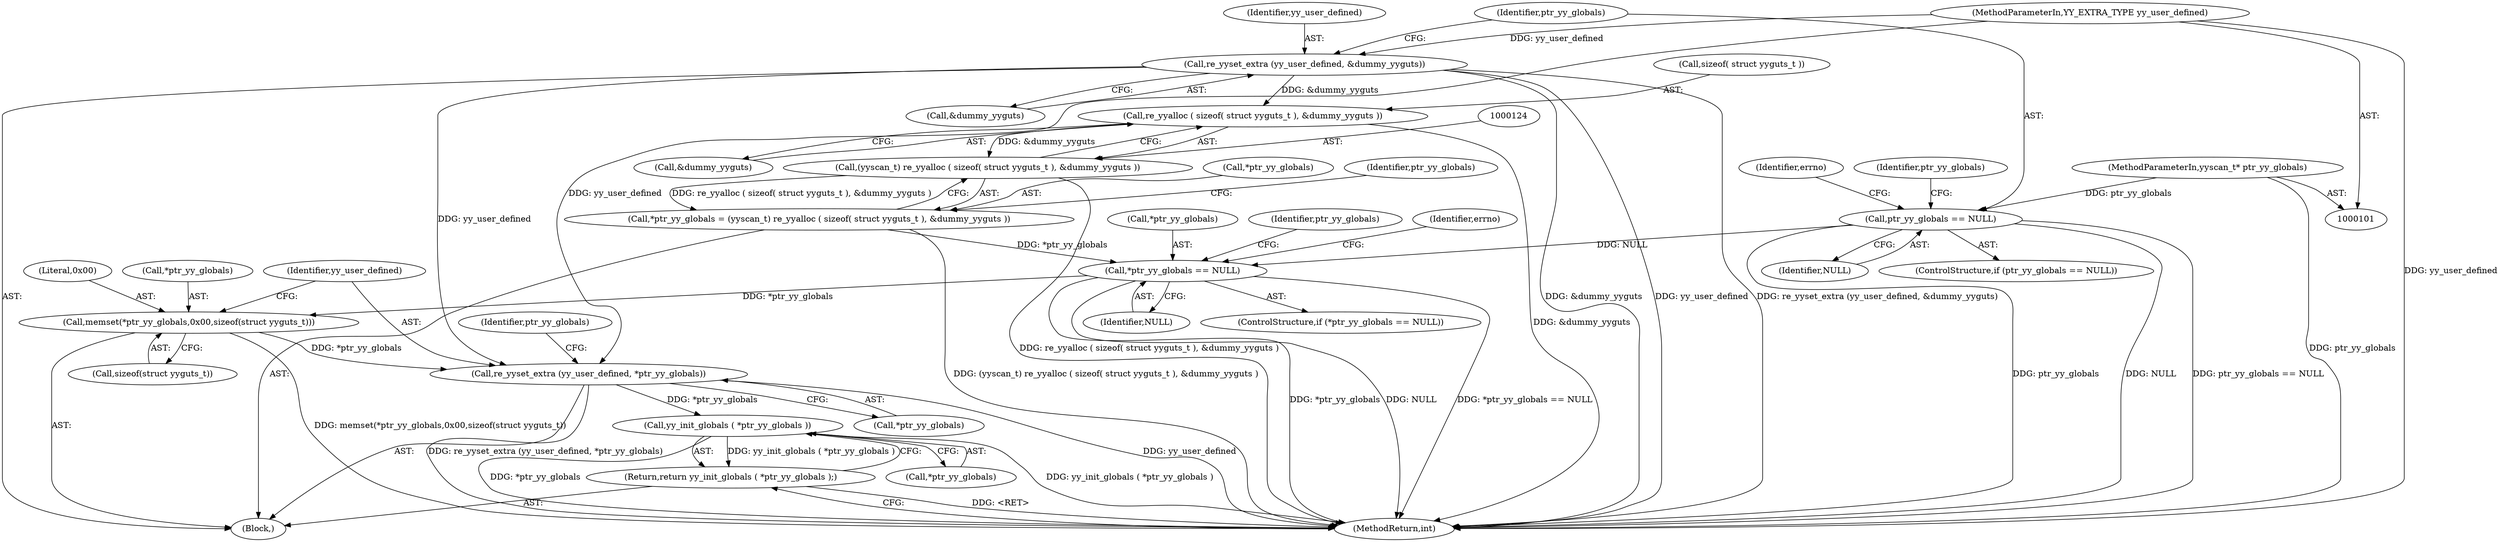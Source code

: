 digraph "0_yara_3119b232c9c453c98d8fa8b6ae4e37ba18117cd4_2@pointer" {
"1000152" [label="(Call,yy_init_globals ( *ptr_yy_globals ))"];
"1000147" [label="(Call,re_yyset_extra (yy_user_defined, *ptr_yy_globals))"];
"1000106" [label="(Call,re_yyset_extra (yy_user_defined, &dummy_yyguts))"];
"1000102" [label="(MethodParameterIn,YY_EXTRA_TYPE yy_user_defined)"];
"1000141" [label="(Call,memset(*ptr_yy_globals,0x00,sizeof(struct yyguts_t)))"];
"1000131" [label="(Call,*ptr_yy_globals == NULL)"];
"1000120" [label="(Call,*ptr_yy_globals = (yyscan_t) re_yyalloc ( sizeof( struct yyguts_t ), &dummy_yyguts ))"];
"1000123" [label="(Call,(yyscan_t) re_yyalloc ( sizeof( struct yyguts_t ), &dummy_yyguts ))"];
"1000125" [label="(Call,re_yyalloc ( sizeof( struct yyguts_t ), &dummy_yyguts ))"];
"1000111" [label="(Call,ptr_yy_globals == NULL)"];
"1000103" [label="(MethodParameterIn,yyscan_t* ptr_yy_globals)"];
"1000151" [label="(Return,return yy_init_globals ( *ptr_yy_globals );)"];
"1000103" [label="(MethodParameterIn,yyscan_t* ptr_yy_globals)"];
"1000134" [label="(Identifier,NULL)"];
"1000148" [label="(Identifier,yy_user_defined)"];
"1000126" [label="(Call,sizeof( struct yyguts_t ))"];
"1000112" [label="(Identifier,ptr_yy_globals)"];
"1000154" [label="(Identifier,ptr_yy_globals)"];
"1000141" [label="(Call,memset(*ptr_yy_globals,0x00,sizeof(struct yyguts_t)))"];
"1000131" [label="(Call,*ptr_yy_globals == NULL)"];
"1000104" [label="(Block,)"];
"1000125" [label="(Call,re_yyalloc ( sizeof( struct yyguts_t ), &dummy_yyguts ))"];
"1000143" [label="(Identifier,ptr_yy_globals)"];
"1000107" [label="(Identifier,yy_user_defined)"];
"1000155" [label="(MethodReturn,int)"];
"1000108" [label="(Call,&dummy_yyguts)"];
"1000110" [label="(ControlStructure,if (ptr_yy_globals == NULL))"];
"1000123" [label="(Call,(yyscan_t) re_yyalloc ( sizeof( struct yyguts_t ), &dummy_yyguts ))"];
"1000128" [label="(Call,&dummy_yyguts)"];
"1000113" [label="(Identifier,NULL)"];
"1000144" [label="(Literal,0x00)"];
"1000149" [label="(Call,*ptr_yy_globals)"];
"1000152" [label="(Call,yy_init_globals ( *ptr_yy_globals ))"];
"1000147" [label="(Call,re_yyset_extra (yy_user_defined, *ptr_yy_globals))"];
"1000121" [label="(Call,*ptr_yy_globals)"];
"1000111" [label="(Call,ptr_yy_globals == NULL)"];
"1000106" [label="(Call,re_yyset_extra (yy_user_defined, &dummy_yyguts))"];
"1000145" [label="(Call,sizeof(struct yyguts_t))"];
"1000137" [label="(Identifier,errno)"];
"1000132" [label="(Call,*ptr_yy_globals)"];
"1000120" [label="(Call,*ptr_yy_globals = (yyscan_t) re_yyalloc ( sizeof( struct yyguts_t ), &dummy_yyguts ))"];
"1000153" [label="(Call,*ptr_yy_globals)"];
"1000102" [label="(MethodParameterIn,YY_EXTRA_TYPE yy_user_defined)"];
"1000116" [label="(Identifier,errno)"];
"1000130" [label="(ControlStructure,if (*ptr_yy_globals == NULL))"];
"1000142" [label="(Call,*ptr_yy_globals)"];
"1000133" [label="(Identifier,ptr_yy_globals)"];
"1000151" [label="(Return,return yy_init_globals ( *ptr_yy_globals );)"];
"1000122" [label="(Identifier,ptr_yy_globals)"];
"1000152" -> "1000151"  [label="AST: "];
"1000152" -> "1000153"  [label="CFG: "];
"1000153" -> "1000152"  [label="AST: "];
"1000151" -> "1000152"  [label="CFG: "];
"1000152" -> "1000155"  [label="DDG: yy_init_globals ( *ptr_yy_globals )"];
"1000152" -> "1000155"  [label="DDG: *ptr_yy_globals"];
"1000152" -> "1000151"  [label="DDG: yy_init_globals ( *ptr_yy_globals )"];
"1000147" -> "1000152"  [label="DDG: *ptr_yy_globals"];
"1000147" -> "1000104"  [label="AST: "];
"1000147" -> "1000149"  [label="CFG: "];
"1000148" -> "1000147"  [label="AST: "];
"1000149" -> "1000147"  [label="AST: "];
"1000154" -> "1000147"  [label="CFG: "];
"1000147" -> "1000155"  [label="DDG: yy_user_defined"];
"1000147" -> "1000155"  [label="DDG: re_yyset_extra (yy_user_defined, *ptr_yy_globals)"];
"1000106" -> "1000147"  [label="DDG: yy_user_defined"];
"1000102" -> "1000147"  [label="DDG: yy_user_defined"];
"1000141" -> "1000147"  [label="DDG: *ptr_yy_globals"];
"1000106" -> "1000104"  [label="AST: "];
"1000106" -> "1000108"  [label="CFG: "];
"1000107" -> "1000106"  [label="AST: "];
"1000108" -> "1000106"  [label="AST: "];
"1000112" -> "1000106"  [label="CFG: "];
"1000106" -> "1000155"  [label="DDG: &dummy_yyguts"];
"1000106" -> "1000155"  [label="DDG: yy_user_defined"];
"1000106" -> "1000155"  [label="DDG: re_yyset_extra (yy_user_defined, &dummy_yyguts)"];
"1000102" -> "1000106"  [label="DDG: yy_user_defined"];
"1000106" -> "1000125"  [label="DDG: &dummy_yyguts"];
"1000102" -> "1000101"  [label="AST: "];
"1000102" -> "1000155"  [label="DDG: yy_user_defined"];
"1000141" -> "1000104"  [label="AST: "];
"1000141" -> "1000145"  [label="CFG: "];
"1000142" -> "1000141"  [label="AST: "];
"1000144" -> "1000141"  [label="AST: "];
"1000145" -> "1000141"  [label="AST: "];
"1000148" -> "1000141"  [label="CFG: "];
"1000141" -> "1000155"  [label="DDG: memset(*ptr_yy_globals,0x00,sizeof(struct yyguts_t))"];
"1000131" -> "1000141"  [label="DDG: *ptr_yy_globals"];
"1000131" -> "1000130"  [label="AST: "];
"1000131" -> "1000134"  [label="CFG: "];
"1000132" -> "1000131"  [label="AST: "];
"1000134" -> "1000131"  [label="AST: "];
"1000137" -> "1000131"  [label="CFG: "];
"1000143" -> "1000131"  [label="CFG: "];
"1000131" -> "1000155"  [label="DDG: *ptr_yy_globals == NULL"];
"1000131" -> "1000155"  [label="DDG: *ptr_yy_globals"];
"1000131" -> "1000155"  [label="DDG: NULL"];
"1000120" -> "1000131"  [label="DDG: *ptr_yy_globals"];
"1000111" -> "1000131"  [label="DDG: NULL"];
"1000120" -> "1000104"  [label="AST: "];
"1000120" -> "1000123"  [label="CFG: "];
"1000121" -> "1000120"  [label="AST: "];
"1000123" -> "1000120"  [label="AST: "];
"1000133" -> "1000120"  [label="CFG: "];
"1000120" -> "1000155"  [label="DDG: (yyscan_t) re_yyalloc ( sizeof( struct yyguts_t ), &dummy_yyguts )"];
"1000123" -> "1000120"  [label="DDG: re_yyalloc ( sizeof( struct yyguts_t ), &dummy_yyguts )"];
"1000123" -> "1000125"  [label="CFG: "];
"1000124" -> "1000123"  [label="AST: "];
"1000125" -> "1000123"  [label="AST: "];
"1000123" -> "1000155"  [label="DDG: re_yyalloc ( sizeof( struct yyguts_t ), &dummy_yyguts )"];
"1000125" -> "1000123"  [label="DDG: &dummy_yyguts"];
"1000125" -> "1000128"  [label="CFG: "];
"1000126" -> "1000125"  [label="AST: "];
"1000128" -> "1000125"  [label="AST: "];
"1000125" -> "1000155"  [label="DDG: &dummy_yyguts"];
"1000111" -> "1000110"  [label="AST: "];
"1000111" -> "1000113"  [label="CFG: "];
"1000112" -> "1000111"  [label="AST: "];
"1000113" -> "1000111"  [label="AST: "];
"1000116" -> "1000111"  [label="CFG: "];
"1000122" -> "1000111"  [label="CFG: "];
"1000111" -> "1000155"  [label="DDG: ptr_yy_globals"];
"1000111" -> "1000155"  [label="DDG: NULL"];
"1000111" -> "1000155"  [label="DDG: ptr_yy_globals == NULL"];
"1000103" -> "1000111"  [label="DDG: ptr_yy_globals"];
"1000103" -> "1000101"  [label="AST: "];
"1000103" -> "1000155"  [label="DDG: ptr_yy_globals"];
"1000151" -> "1000104"  [label="AST: "];
"1000155" -> "1000151"  [label="CFG: "];
"1000151" -> "1000155"  [label="DDG: <RET>"];
}
